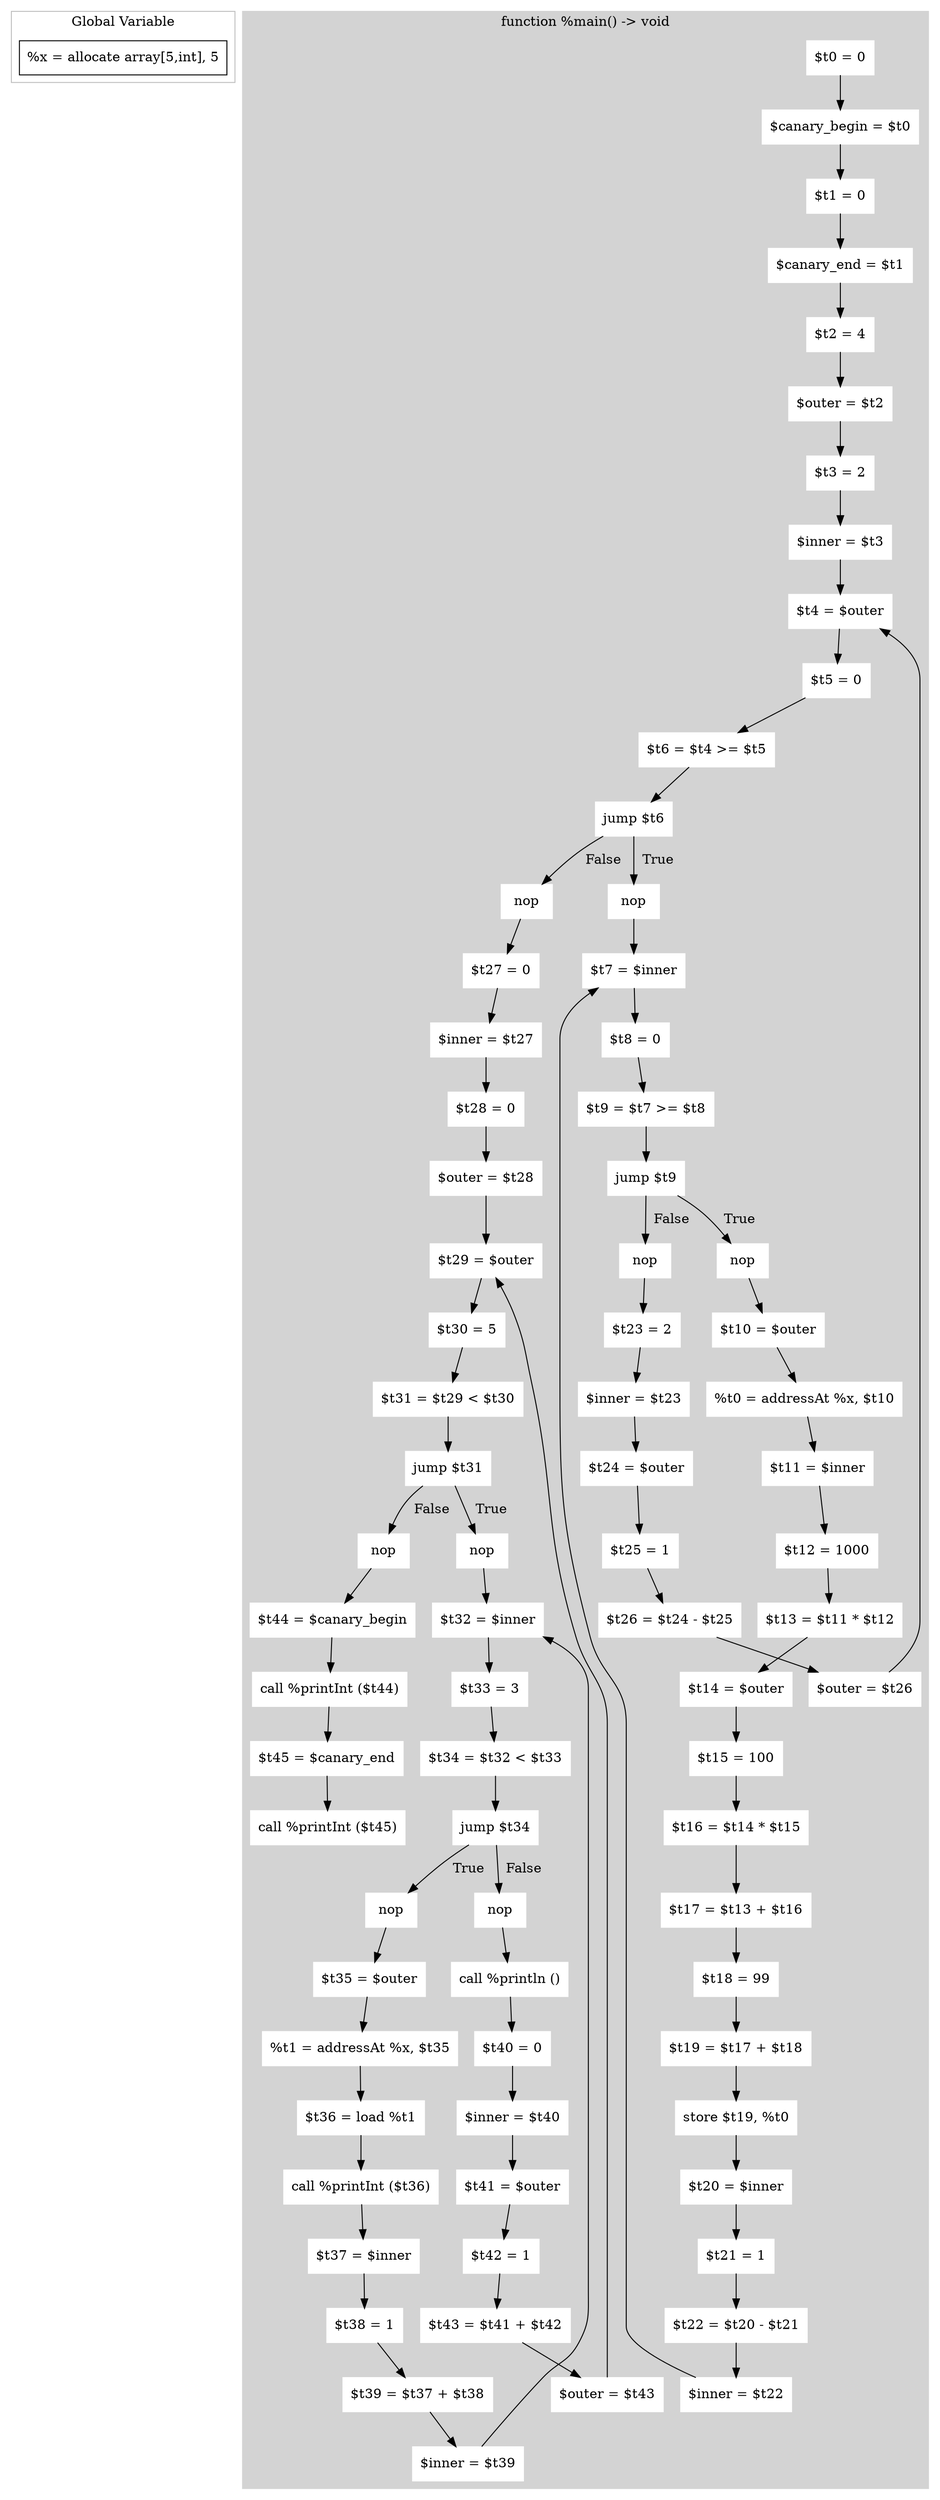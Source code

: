 digraph Program {
  node [shape=rectangle]; 
  subgraph cluster_global_var {
    color=grey;
    label = "Global Variable";
    x [label="%x = allocate array[5,int], 5"];
    x; 
  }

  subgraph cluster_main {
    style=filled;color=lightgrey;node [style=filled, color=white];
    label="function %main() -> void";
    main_n0 [label="$t0 = 0"];
    main_n0 -> main_n1;
    main_n1 [label="$canary_begin = $t0"];
    main_n1 -> main_n2;
    main_n2 [label="$t1 = 0"];
    main_n2 -> main_n3;
    main_n3 [label="$canary_end = $t1"];
    main_n3 -> main_n4;
    main_n4 [label="$t2 = 4"];
    main_n4 -> main_n5;
    main_n5 [label="$outer = $t2"];
    main_n5 -> main_n6;
    main_n6 [label="$t3 = 2"];
    main_n6 -> main_n7;
    main_n7 [label="$inner = $t3"];
    main_n7 -> main_n8;
    main_n8 [label="$t4 = $outer"];
    main_n8 -> main_n9;
    main_n9 [label="$t5 = 0"];
    main_n9 -> main_n10;
    main_n10 [label="$t6 = $t4 >= $t5"];
    main_n10 -> main_n11;
    main_n11 [label="jump $t6"];
    main_n11 -> main_n12 [label="  False  "];
    main_n11 -> main_n13 [label="  True  "];
    main_n13 [label="nop"];
    main_n13 -> main_n14;
    main_n14 [label="$t7 = $inner"];
    main_n14 -> main_n15;
    main_n15 [label="$t8 = 0"];
    main_n15 -> main_n16;
    main_n16 [label="$t9 = $t7 >= $t8"];
    main_n16 -> main_n17;
    main_n17 [label="jump $t9"];
    main_n17 -> main_n18 [label="  False  "];
    main_n17 -> main_n19 [label="  True  "];
    main_n19 [label="nop"];
    main_n19 -> main_n20;
    main_n20 [label="$t10 = $outer"];
    main_n20 -> main_n21;
    main_n21 [label="%t0 = addressAt %x, $t10"];
    main_n21 -> main_n22;
    main_n22 [label="$t11 = $inner"];
    main_n22 -> main_n23;
    main_n23 [label="$t12 = 1000"];
    main_n23 -> main_n24;
    main_n24 [label="$t13 = $t11 * $t12"];
    main_n24 -> main_n25;
    main_n25 [label="$t14 = $outer"];
    main_n25 -> main_n26;
    main_n26 [label="$t15 = 100"];
    main_n26 -> main_n27;
    main_n27 [label="$t16 = $t14 * $t15"];
    main_n27 -> main_n28;
    main_n28 [label="$t17 = $t13 + $t16"];
    main_n28 -> main_n29;
    main_n29 [label="$t18 = 99"];
    main_n29 -> main_n30;
    main_n30 [label="$t19 = $t17 + $t18"];
    main_n30 -> main_n31;
    main_n31 [label="store $t19, %t0"];
    main_n31 -> main_n32;
    main_n32 [label="$t20 = $inner"];
    main_n32 -> main_n33;
    main_n33 [label="$t21 = 1"];
    main_n33 -> main_n34;
    main_n34 [label="$t22 = $t20 - $t21"];
    main_n34 -> main_n35;
    main_n35 [label="$inner = $t22"];
    main_n35 -> main_n14;
    main_n18 [label="nop"];
    main_n18 -> main_n36;
    main_n36 [label="$t23 = 2"];
    main_n36 -> main_n37;
    main_n37 [label="$inner = $t23"];
    main_n37 -> main_n38;
    main_n38 [label="$t24 = $outer"];
    main_n38 -> main_n39;
    main_n39 [label="$t25 = 1"];
    main_n39 -> main_n40;
    main_n40 [label="$t26 = $t24 - $t25"];
    main_n40 -> main_n41;
    main_n41 [label="$outer = $t26"];
    main_n41 -> main_n8;
    main_n12 [label="nop"];
    main_n12 -> main_n42;
    main_n42 [label="$t27 = 0"];
    main_n42 -> main_n43;
    main_n43 [label="$inner = $t27"];
    main_n43 -> main_n44;
    main_n44 [label="$t28 = 0"];
    main_n44 -> main_n45;
    main_n45 [label="$outer = $t28"];
    main_n45 -> main_n46;
    main_n46 [label="$t29 = $outer"];
    main_n46 -> main_n47;
    main_n47 [label="$t30 = 5"];
    main_n47 -> main_n48;
    main_n48 [label="$t31 = $t29 < $t30"];
    main_n48 -> main_n49;
    main_n49 [label="jump $t31"];
    main_n49 -> main_n50 [label="  False  "];
    main_n49 -> main_n51 [label="  True  "];
    main_n51 [label="nop"];
    main_n51 -> main_n52;
    main_n52 [label="$t32 = $inner"];
    main_n52 -> main_n53;
    main_n53 [label="$t33 = 3"];
    main_n53 -> main_n54;
    main_n54 [label="$t34 = $t32 < $t33"];
    main_n54 -> main_n55;
    main_n55 [label="jump $t34"];
    main_n55 -> main_n56 [label="  False  "];
    main_n55 -> main_n57 [label="  True  "];
    main_n57 [label="nop"];
    main_n57 -> main_n58;
    main_n58 [label="$t35 = $outer"];
    main_n58 -> main_n59;
    main_n59 [label="%t1 = addressAt %x, $t35"];
    main_n59 -> main_n60;
    main_n60 [label="$t36 = load %t1"];
    main_n60 -> main_n61;
    main_n61 [label="call %printInt ($t36)"];
    main_n61 -> main_n62;
    main_n62 [label="$t37 = $inner"];
    main_n62 -> main_n63;
    main_n63 [label="$t38 = 1"];
    main_n63 -> main_n64;
    main_n64 [label="$t39 = $t37 + $t38"];
    main_n64 -> main_n65;
    main_n65 [label="$inner = $t39"];
    main_n65 -> main_n52;
    main_n56 [label="nop"];
    main_n56 -> main_n66;
    main_n66 [label="call %println ()"];
    main_n66 -> main_n67;
    main_n67 [label="$t40 = 0"];
    main_n67 -> main_n68;
    main_n68 [label="$inner = $t40"];
    main_n68 -> main_n69;
    main_n69 [label="$t41 = $outer"];
    main_n69 -> main_n70;
    main_n70 [label="$t42 = 1"];
    main_n70 -> main_n71;
    main_n71 [label="$t43 = $t41 + $t42"];
    main_n71 -> main_n72;
    main_n72 [label="$outer = $t43"];
    main_n72 -> main_n46;
    main_n50 [label="nop"];
    main_n50 -> main_n73;
    main_n73 [label="$t44 = $canary_begin"];
    main_n73 -> main_n74;
    main_n74 [label="call %printInt ($t44)"];
    main_n74 -> main_n75;
    main_n75 [label="$t45 = $canary_end"];
    main_n75 -> main_n76;
    main_n76 [label="call %printInt ($t45)"];
  }

}